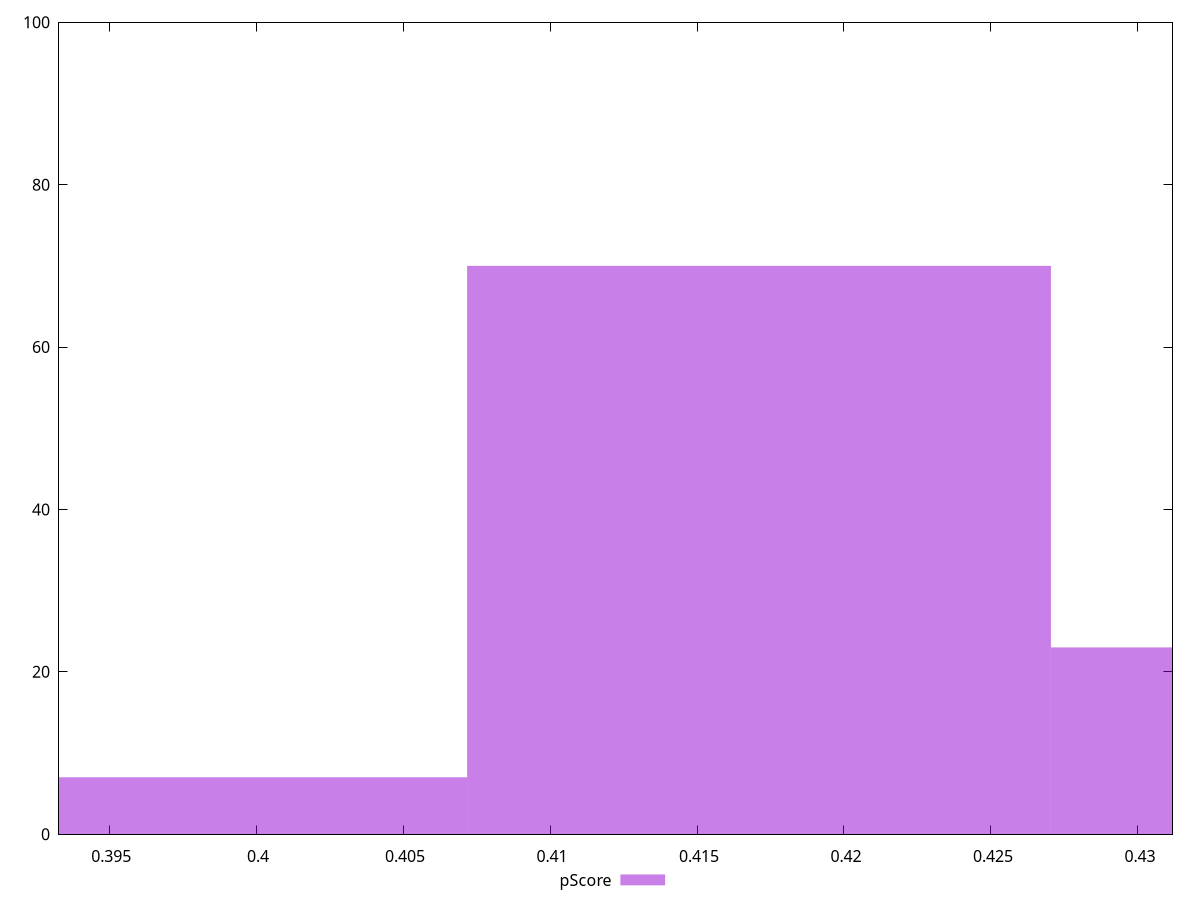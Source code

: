 reset

$pScore <<EOF
0.4171091328662951 70
0.3972467932059953 7
0.43697147252659485 23
EOF

set key outside below
set boxwidth 0.019862339660299766
set xrange [0.3932941176470588:0.43117647058823527]
set yrange [0:100]
set trange [0:100]
set style fill transparent solid 0.5 noborder
set terminal svg size 640, 490 enhanced background rgb 'white'
set output "report_00026_2021-02-22T21:38:55.199Z/render-blocking-resources/samples/pages/pScore/histogram.svg"

plot $pScore title "pScore" with boxes

reset
